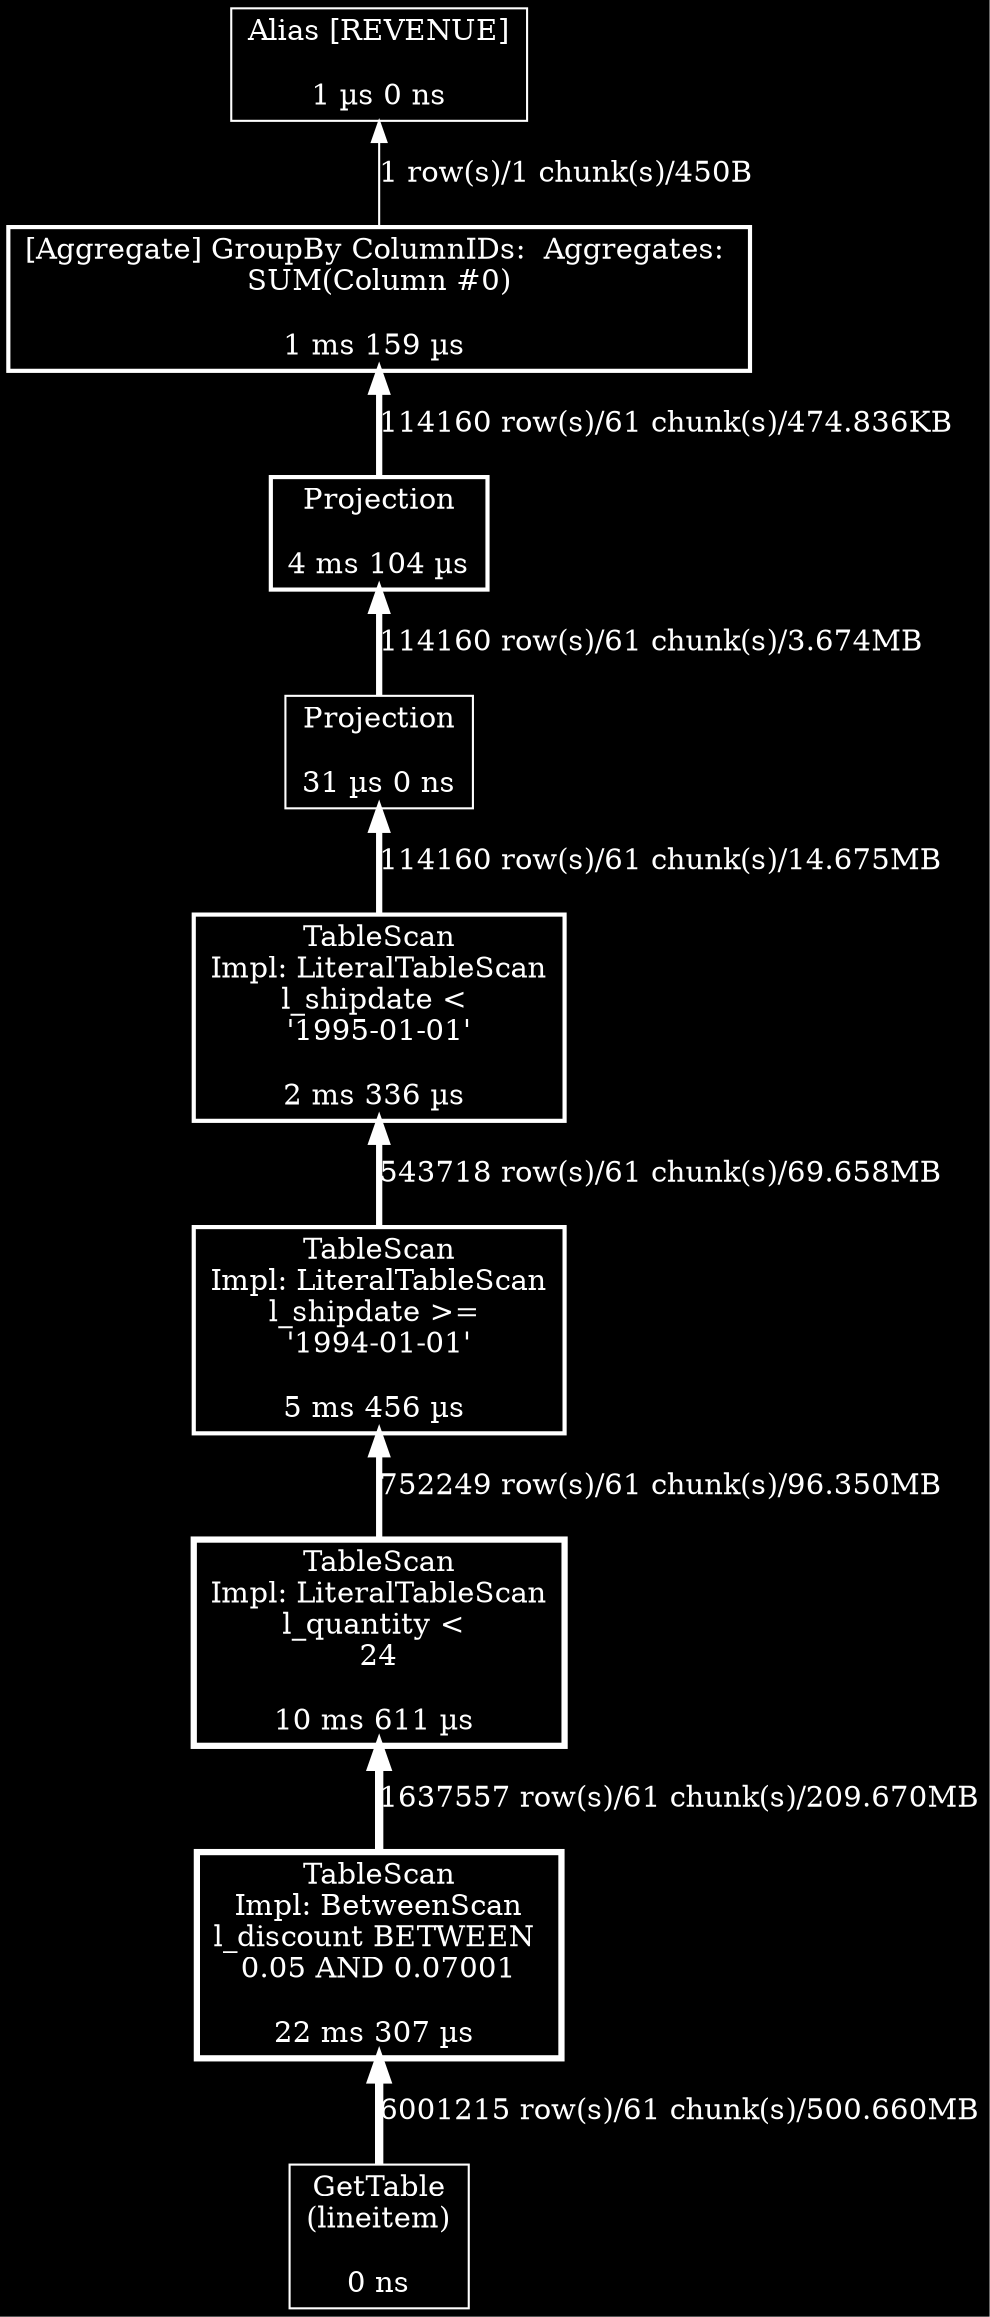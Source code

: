 digraph G {
bgcolor=black;
rankdir=BT;
ratio=compress;
94378075635120 [color=white, fontcolor=white, label="Alias [REVENUE]

1 µs 0 ns", penwidth=1, shape=rectangle];
94377838380160 [color=white, fontcolor=white, label="[Aggregate] GroupBy ColumnIDs:  Aggregates: \nSUM(Column #0)

1 ms 159 µs ", penwidth=2, shape=rectangle];
94378872400128 [color=white, fontcolor=white, label="Projection

4 ms 104 µs", penwidth=2, shape=rectangle];
94378872400352 [color=white, fontcolor=white, label="Projection

31 µs 0 ns", penwidth=1, shape=rectangle];
94377610689552 [color=white, fontcolor=white, label="TableScan
Impl: LiteralTableScan
l_shipdate < \n'1995-01-01'

2 ms 336 µs ", penwidth=2, shape=rectangle];
94377838548080 [color=white, fontcolor=white, label="TableScan
Impl: LiteralTableScan
l_shipdate >= \n'1994-01-01'

5 ms 456 µs ", penwidth=2, shape=rectangle];
94377838536656 [color=white, fontcolor=white, label="TableScan
Impl: LiteralTableScan
l_quantity < \n24

10 ms 611 µs ", penwidth=3, shape=rectangle];
94377838549488 [color=white, fontcolor=white, label="TableScan
Impl: BetweenScan
l_discount BETWEEN \n0.05 AND 0.07001

22 ms 307 µs ", penwidth=3, shape=rectangle];
94378075634928 [color=white, fontcolor=white, label="GetTable
(lineitem)

0 ns", penwidth=1, shape=rectangle];
94377838380160->94378075635120  [color=white, dir=forward, fontcolor=white, label="1 row(s)/1 chunk(s)/450B", penwidth=1, style=solid];
94378872400128->94377838380160  [color=white, dir=forward, fontcolor=white, label="114160 row(s)/61 chunk(s)/474.836KB", penwidth=3, style=solid];
94378872400352->94378872400128  [color=white, dir=forward, fontcolor=white, label="114160 row(s)/61 chunk(s)/3.674MB", penwidth=3, style=solid];
94377610689552->94378872400352  [color=white, dir=forward, fontcolor=white, label="114160 row(s)/61 chunk(s)/14.675MB", penwidth=3, style=solid];
94377838548080->94377610689552  [color=white, dir=forward, fontcolor=white, label="543718 row(s)/61 chunk(s)/69.658MB", penwidth=3, style=solid];
94377838536656->94377838548080  [color=white, dir=forward, fontcolor=white, label="752249 row(s)/61 chunk(s)/96.350MB", penwidth=3, style=solid];
94377838549488->94377838536656  [color=white, dir=forward, fontcolor=white, label="1637557 row(s)/61 chunk(s)/209.670MB", penwidth=4, style=solid];
94378075634928->94377838549488  [color=white, dir=forward, fontcolor=white, label="6001215 row(s)/61 chunk(s)/500.660MB", penwidth=4, style=solid];
}
